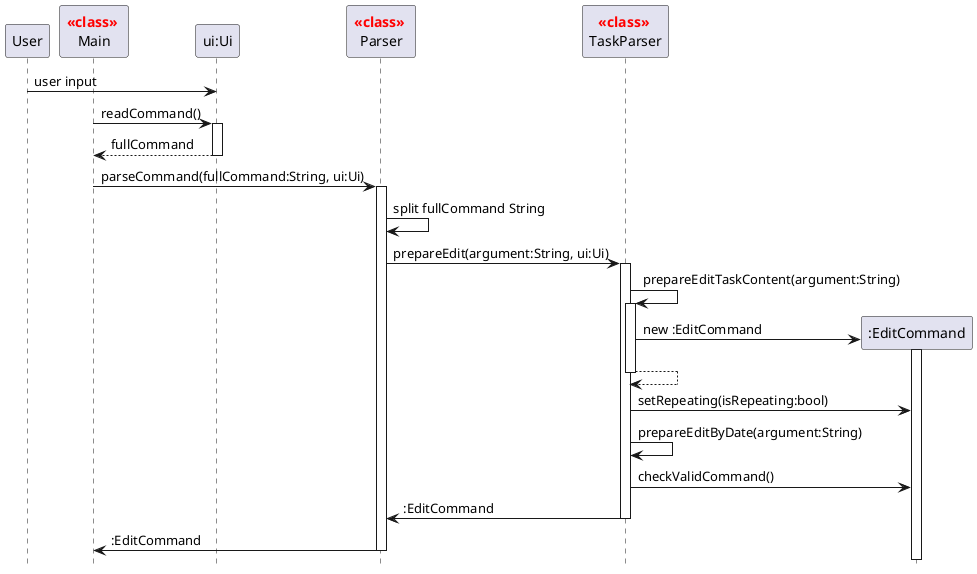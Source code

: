 @startuml

 hide footbox
 participant User as "User"
 participant Main as "<font color=red>**<<class>>** \nMain"
 participant Ui as "ui:Ui"
 participant Parser as "<font color=red>**<<class>>** \nParser"
 participant TaskParser as "<font color=red>**<<class>>** \nTaskParser"
 participant EditCommand as ":EditCommand"

 User -> Ui: user input

 Main -> Ui: readCommand()
 activate Ui
 Ui --> Main: fullCommand
 deactivate Ui

 Main -> Parser: parseCommand(fullCommand:String, ui:Ui)

 activate Parser
 Parser -> Parser: split fullCommand String
 Parser -> TaskParser: prepareEdit(argument:String, ui:Ui)

 activate TaskParser
 TaskParser -> TaskParser: prepareEditTaskContent(argument:String)
 activate TaskParser
 TaskParser -> EditCommand **: new :EditCommand
 activate EditCommand
 TaskParser --> TaskParser
 deactivate TaskParser
 TaskParser -> EditCommand: setRepeating(isRepeating:bool)
 TaskParser -> TaskParser: prepareEditByDate(argument:String)
 TaskParser -> EditCommand: checkValidCommand()
 TaskParser -> Parser: :EditCommand
 deactivate TaskParser
 Parser -> Main: :EditCommand
 deactivate Parser

 @enduml